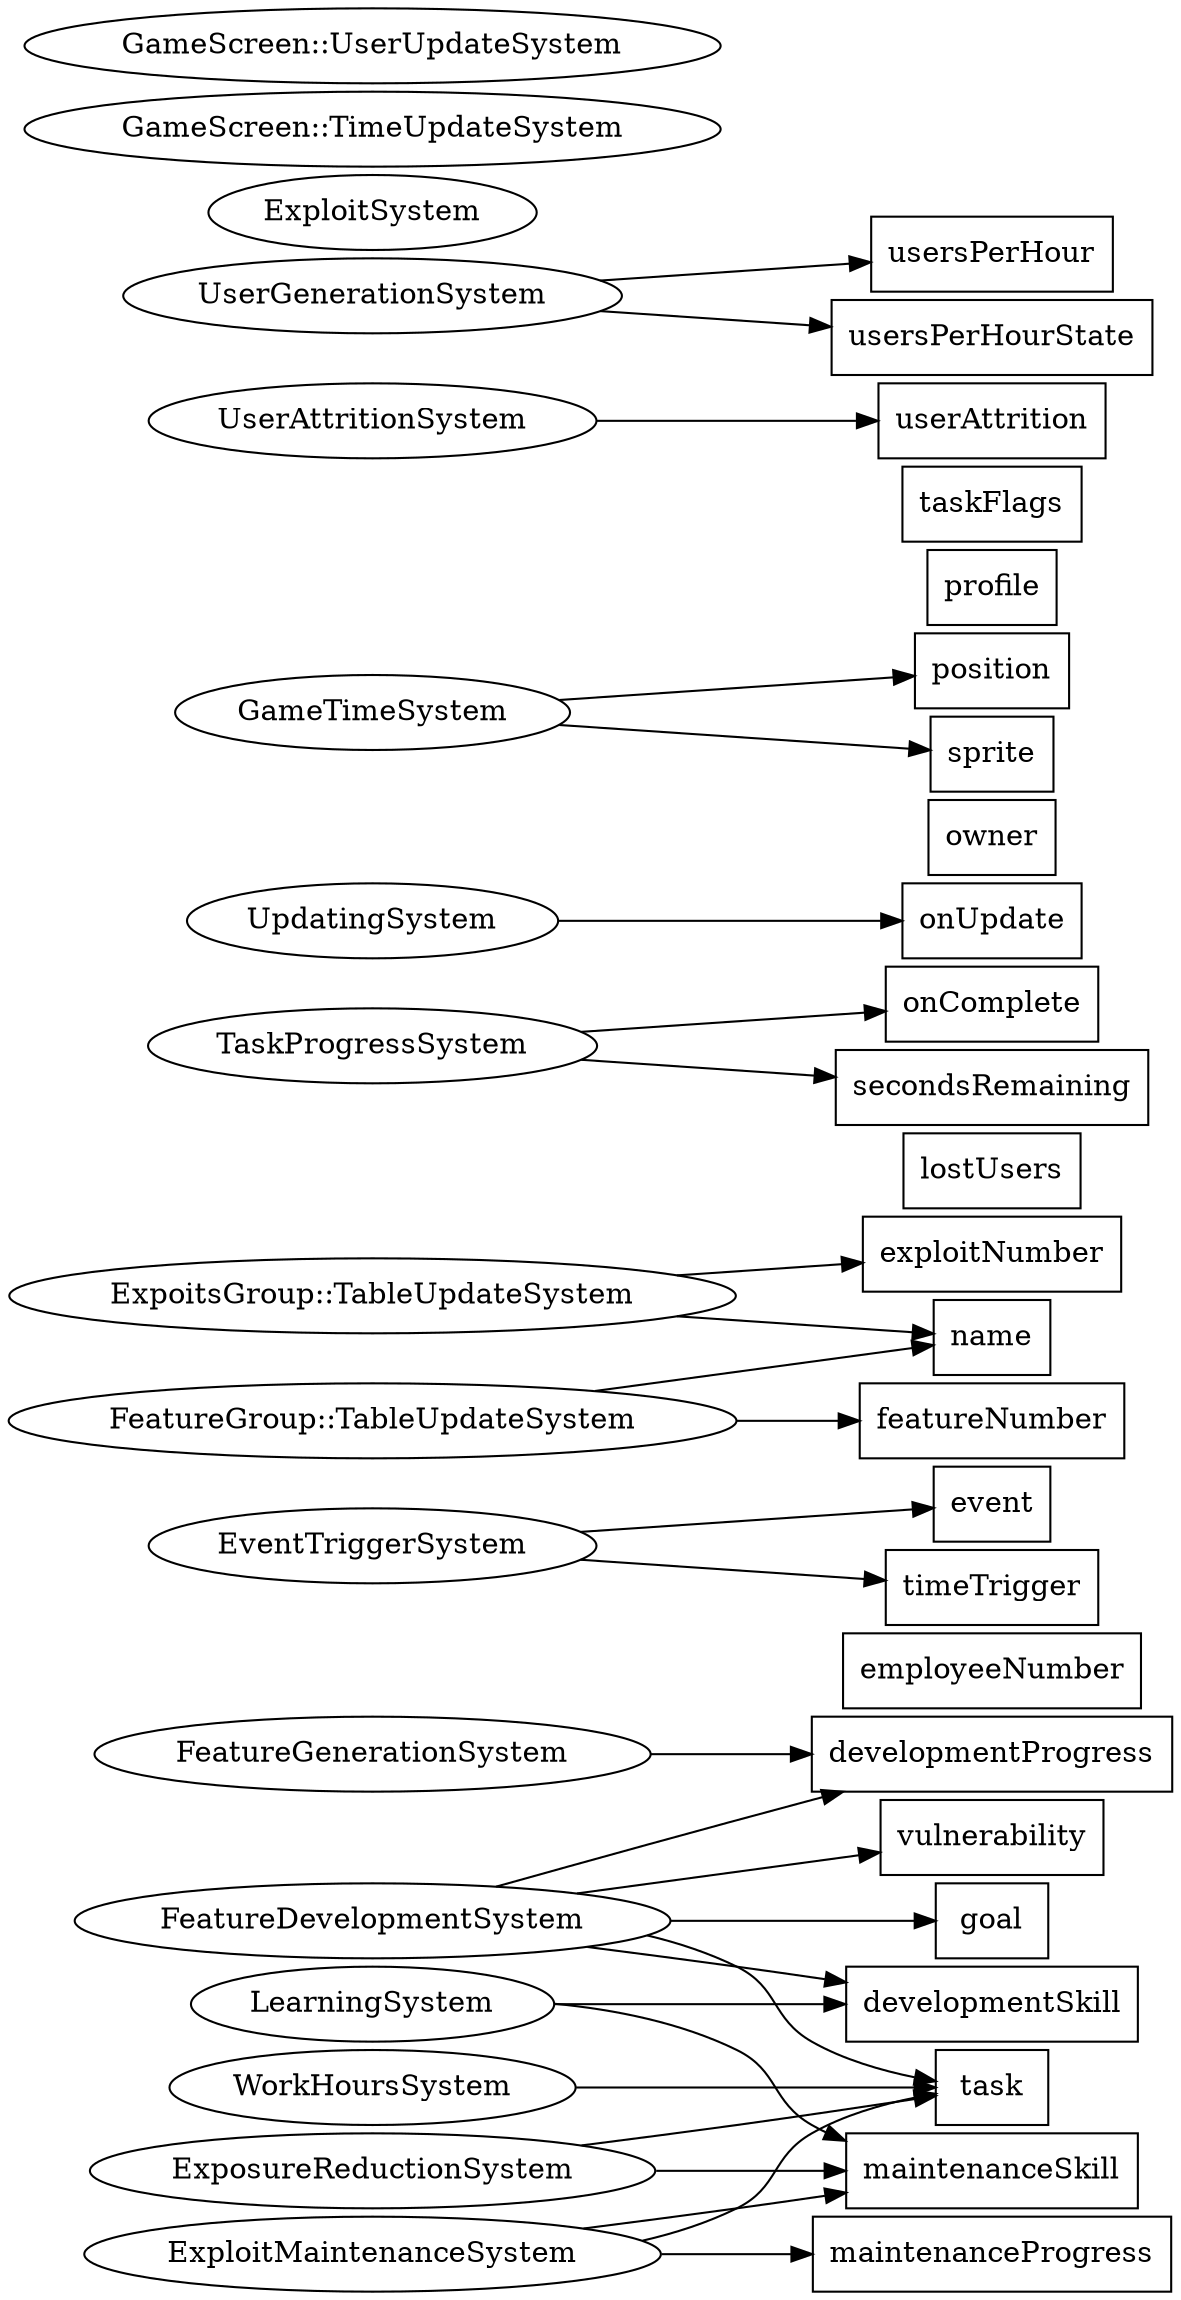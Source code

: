 digraph {
rankdir="LR";
nodesep=0.05; // decrease separation to reduce graph size
{ rank = same
developmentProgress,
developmentSkill,
employeeNumber,
event,
exploitNumber,
featureNumber,
goal,
lostUsers,
maintenanceProgress,
maintenanceSkill,
name,
onComplete,
onUpdate,
owner,
position,
profile,
secondsRemaining,
sprite,
task,
taskFlags,
timeTrigger,
userAttrition,
usersPerHour,
usersPerHourState,
vulnerability [ shape=rectangle ]};
EventTriggerSystem -> { timeTrigger event };
ExploitMaintenanceSystem -> {task maintenanceProgress maintenanceSkill};
ExploitSystem -> {};
ExposureReductionSystem -> { task maintenanceSkill };
FeatureDevelopmentSystem ->  { task developmentProgress developmentSkill goal vulnerability};
FeatureGenerationSystem -> { developmentProgress };
GameTimeSystem -> {};
GameTimeSystem -> { sprite position };
LearningSystem -> {developmentSkill maintenanceSkill};
TaskProgressSystem -> {secondsRemaining onComplete};
UpdatingSystem -> onUpdate;
UserAttritionSystem -> { userAttrition };
UserGenerationSystem -> { usersPerHour usersPerHourState };
WorkHoursSystem -> task;
"ExpoitsGroup::TableUpdateSystem" -> { exploitNumber name };
"FeatureGroup::TableUpdateSystem" -> { featureNumber name };
"GameScreen::TimeUpdateSystem" -> {};
"GameScreen::UserUpdateSystem" -> {};
}